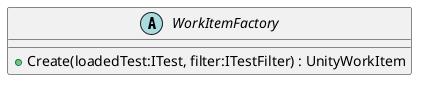@startuml
abstract class WorkItemFactory {
    + Create(loadedTest:ITest, filter:ITestFilter) : UnityWorkItem
}
@enduml
